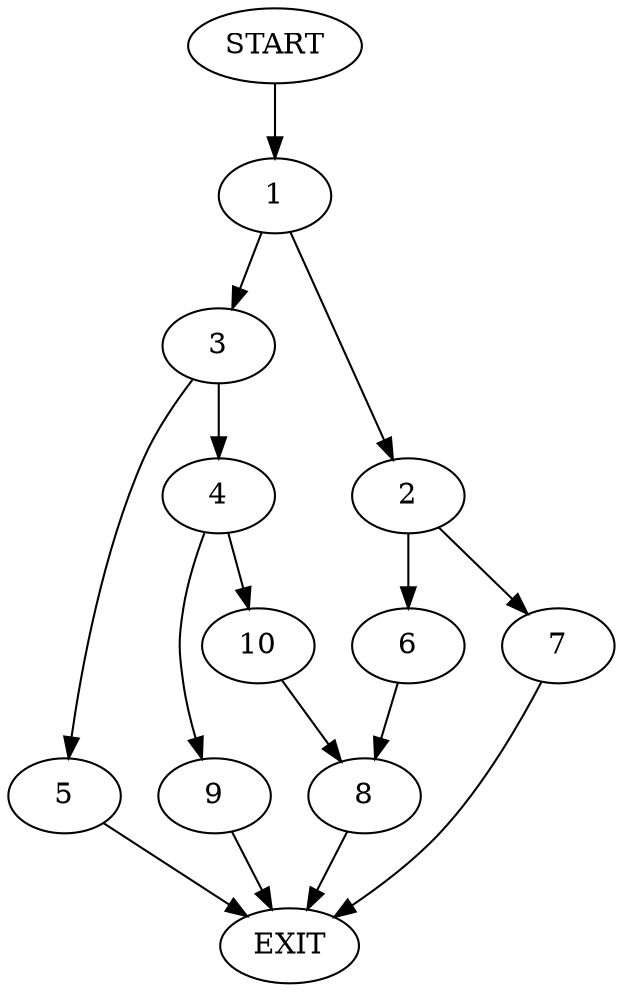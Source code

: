 digraph {
0 [label="START"]
11 [label="EXIT"]
0 -> 1
1 -> 2
1 -> 3
3 -> 4
3 -> 5
2 -> 6
2 -> 7
6 -> 8
7 -> 11
8 -> 11
4 -> 9
4 -> 10
5 -> 11
10 -> 8
9 -> 11
}
